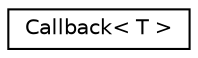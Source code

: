 digraph "Graphical Class Hierarchy"
{
 // LATEX_PDF_SIZE
  edge [fontname="Helvetica",fontsize="10",labelfontname="Helvetica",labelfontsize="10"];
  node [fontname="Helvetica",fontsize="10",shape=record];
  rankdir="LR";
  Node0 [label="Callback\< T \>",height=0.2,width=0.4,color="black", fillcolor="white", style="filled",URL="$structCallback.html",tooltip=" "];
}
